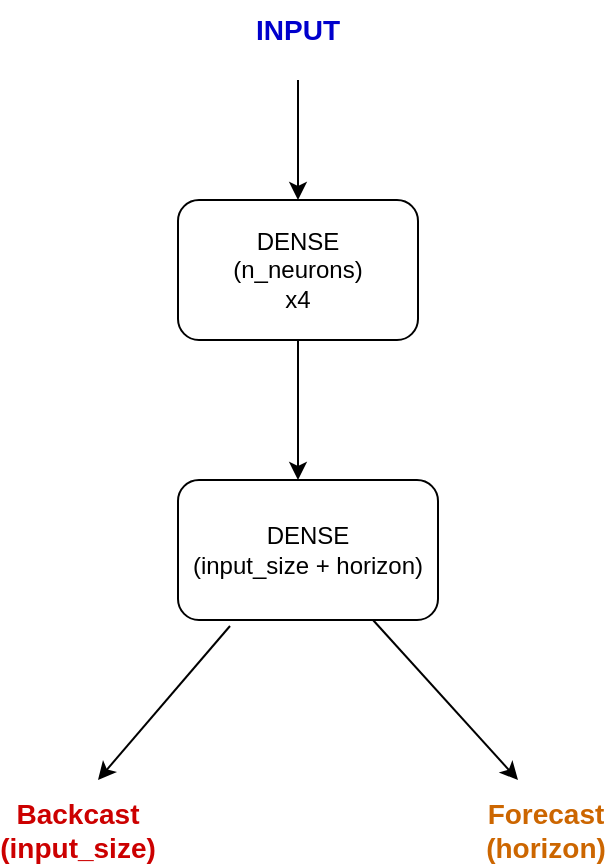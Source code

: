 <mxfile version="24.7.17">
  <diagram name="Página-1" id="_xyPnGrIjj6IjGaiVuWp">
    <mxGraphModel dx="1114" dy="663" grid="1" gridSize="10" guides="1" tooltips="1" connect="1" arrows="1" fold="1" page="1" pageScale="1" pageWidth="827" pageHeight="1169" math="0" shadow="0">
      <root>
        <mxCell id="0" />
        <mxCell id="1" parent="0" />
        <mxCell id="v0vhs0RgaAI3ZfT-_OTn-8" style="edgeStyle=orthogonalEdgeStyle;rounded=0;orthogonalLoop=1;jettySize=auto;html=1;" edge="1" parent="1" source="v0vhs0RgaAI3ZfT-_OTn-1">
          <mxGeometry relative="1" as="geometry">
            <mxPoint x="290" y="340" as="targetPoint" />
          </mxGeometry>
        </mxCell>
        <mxCell id="v0vhs0RgaAI3ZfT-_OTn-1" value="DENSE&lt;div&gt;(n_neurons)&lt;/div&gt;&lt;div&gt;x4&lt;/div&gt;" style="rounded=1;whiteSpace=wrap;html=1;" vertex="1" parent="1">
          <mxGeometry x="230" y="200" width="120" height="70" as="geometry" />
        </mxCell>
        <mxCell id="v0vhs0RgaAI3ZfT-_OTn-2" value="DENSE&lt;div&gt;(input_size + horizon)&lt;/div&gt;" style="rounded=1;whiteSpace=wrap;html=1;" vertex="1" parent="1">
          <mxGeometry x="230" y="340" width="130" height="70" as="geometry" />
        </mxCell>
        <mxCell id="v0vhs0RgaAI3ZfT-_OTn-3" value="&lt;font color=&quot;#cc0000&quot; style=&quot;font-size: 14px;&quot;&gt;&lt;b&gt;Backcast&lt;/b&gt;&lt;/font&gt;&lt;div&gt;&lt;font color=&quot;#cc0000&quot; style=&quot;font-size: 14px;&quot;&gt;&lt;b&gt;(input_size)&lt;/b&gt;&lt;/font&gt;&lt;/div&gt;" style="text;html=1;align=center;verticalAlign=middle;whiteSpace=wrap;rounded=0;" vertex="1" parent="1">
          <mxGeometry x="150" y="500" width="60" height="30" as="geometry" />
        </mxCell>
        <mxCell id="v0vhs0RgaAI3ZfT-_OTn-4" value="&lt;font color=&quot;#cc6600&quot; style=&quot;font-size: 14px;&quot;&gt;&lt;b&gt;Forecast&lt;/b&gt;&lt;/font&gt;&lt;div&gt;&lt;font color=&quot;#cc6600&quot; style=&quot;font-size: 14px;&quot;&gt;&lt;b&gt;(horizon)&lt;/b&gt;&lt;/font&gt;&lt;/div&gt;" style="text;html=1;align=center;verticalAlign=middle;whiteSpace=wrap;rounded=0;" vertex="1" parent="1">
          <mxGeometry x="384" y="500" width="60" height="30" as="geometry" />
        </mxCell>
        <mxCell id="v0vhs0RgaAI3ZfT-_OTn-6" value="&lt;span style=&quot;font-size: 14px;&quot;&gt;&lt;b&gt;&lt;font color=&quot;#0000cc&quot;&gt;INPUT&lt;/font&gt;&lt;/b&gt;&lt;/span&gt;" style="text;html=1;align=center;verticalAlign=middle;whiteSpace=wrap;rounded=0;" vertex="1" parent="1">
          <mxGeometry x="260" y="100" width="60" height="30" as="geometry" />
        </mxCell>
        <mxCell id="v0vhs0RgaAI3ZfT-_OTn-9" value="" style="endArrow=classic;html=1;rounded=0;exitX=0.75;exitY=1;exitDx=0;exitDy=0;" edge="1" parent="1" source="v0vhs0RgaAI3ZfT-_OTn-2">
          <mxGeometry width="50" height="50" relative="1" as="geometry">
            <mxPoint x="390" y="470" as="sourcePoint" />
            <mxPoint x="400" y="490" as="targetPoint" />
          </mxGeometry>
        </mxCell>
        <mxCell id="v0vhs0RgaAI3ZfT-_OTn-10" value="" style="endArrow=classic;html=1;rounded=0;exitX=0.2;exitY=1.043;exitDx=0;exitDy=0;exitPerimeter=0;" edge="1" parent="1" source="v0vhs0RgaAI3ZfT-_OTn-2">
          <mxGeometry width="50" height="50" relative="1" as="geometry">
            <mxPoint x="390" y="470" as="sourcePoint" />
            <mxPoint x="190" y="490" as="targetPoint" />
          </mxGeometry>
        </mxCell>
        <mxCell id="v0vhs0RgaAI3ZfT-_OTn-11" value="" style="endArrow=classic;html=1;rounded=0;entryX=0.5;entryY=0;entryDx=0;entryDy=0;" edge="1" parent="1" target="v0vhs0RgaAI3ZfT-_OTn-1">
          <mxGeometry width="50" height="50" relative="1" as="geometry">
            <mxPoint x="290" y="140" as="sourcePoint" />
            <mxPoint x="340" y="120" as="targetPoint" />
          </mxGeometry>
        </mxCell>
      </root>
    </mxGraphModel>
  </diagram>
</mxfile>
